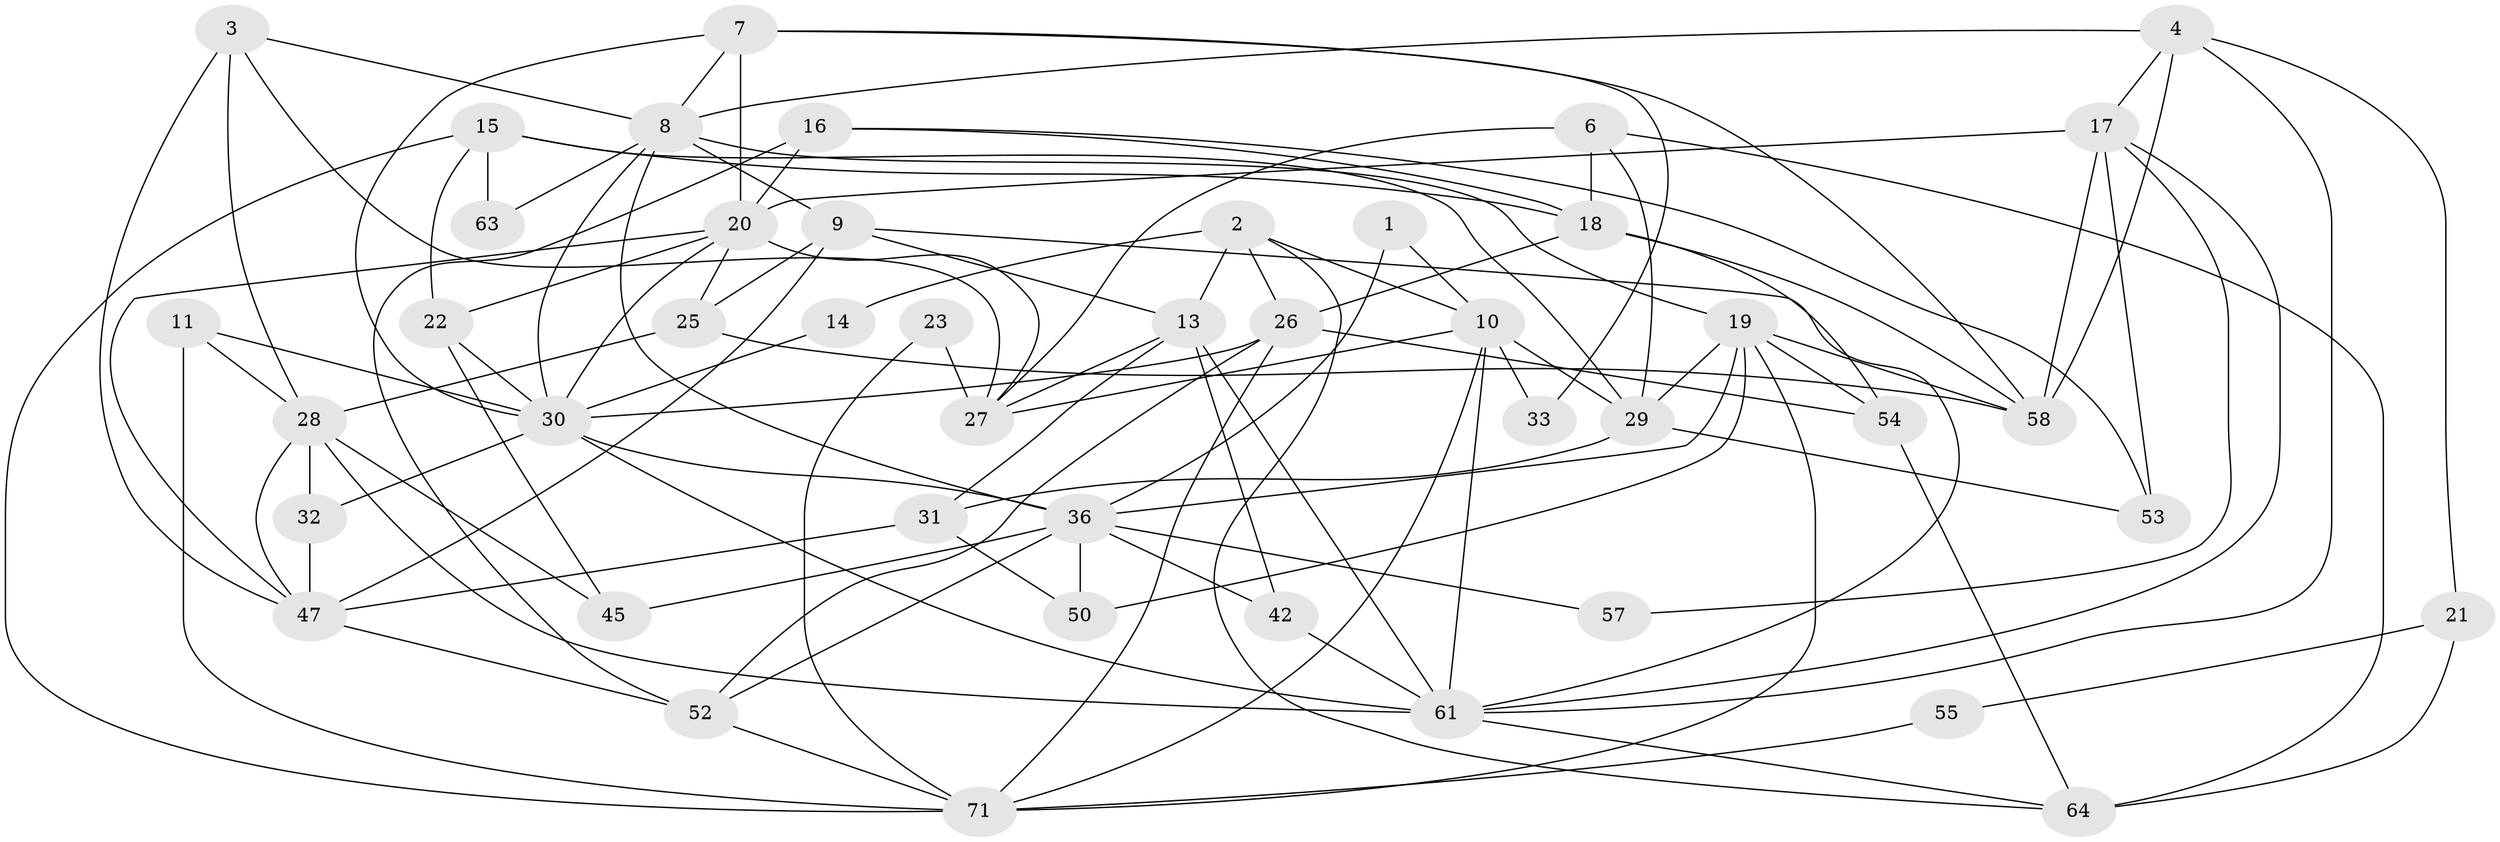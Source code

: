 // Generated by graph-tools (version 1.1) at 2025/24/03/03/25 07:24:01]
// undirected, 45 vertices, 110 edges
graph export_dot {
graph [start="1"]
  node [color=gray90,style=filled];
  1;
  2 [super="+51"];
  3 [super="+35"];
  4 [super="+5"];
  6 [super="+49"];
  7 [super="+67"];
  8 [super="+12"];
  9 [super="+24"];
  10 [super="+41"];
  11 [super="+34"];
  13 [super="+46"];
  14;
  15 [super="+60"];
  16 [super="+59"];
  17 [super="+37"];
  18 [super="+39"];
  19 [super="+75"];
  20 [super="+65"];
  21;
  22 [super="+72"];
  23;
  25;
  26 [super="+40"];
  27 [super="+48"];
  28 [super="+44"];
  29 [super="+38"];
  30 [super="+68"];
  31 [super="+69"];
  32;
  33;
  36 [super="+43"];
  42;
  45;
  47 [super="+56"];
  50;
  52 [super="+74"];
  53;
  54 [super="+66"];
  55;
  57;
  58 [super="+62"];
  61 [super="+70"];
  63;
  64;
  71 [super="+73"];
  1 -- 36;
  1 -- 10 [weight=2];
  2 -- 14;
  2 -- 64;
  2 -- 13 [weight=2];
  2 -- 10;
  2 -- 26;
  3 -- 28;
  3 -- 27;
  3 -- 8;
  3 -- 47;
  4 -- 58;
  4 -- 8;
  4 -- 17;
  4 -- 21;
  4 -- 61;
  6 -- 29;
  6 -- 64;
  6 -- 18 [weight=2];
  6 -- 27;
  7 -- 58;
  7 -- 33;
  7 -- 30;
  7 -- 8;
  7 -- 20;
  8 -- 36;
  8 -- 19;
  8 -- 30;
  8 -- 9;
  8 -- 63;
  9 -- 13;
  9 -- 61;
  9 -- 25;
  9 -- 47;
  10 -- 71;
  10 -- 33;
  10 -- 27;
  10 -- 29;
  10 -- 61;
  11 -- 30;
  11 -- 28;
  11 -- 71;
  13 -- 27;
  13 -- 61 [weight=2];
  13 -- 42;
  13 -- 31;
  14 -- 30;
  15 -- 29;
  15 -- 71;
  15 -- 18;
  15 -- 63;
  15 -- 22;
  16 -- 53;
  16 -- 20 [weight=2];
  16 -- 18;
  16 -- 52;
  17 -- 20;
  17 -- 61;
  17 -- 57;
  17 -- 58;
  17 -- 53;
  18 -- 58;
  18 -- 54;
  18 -- 26;
  19 -- 29;
  19 -- 50;
  19 -- 36;
  19 -- 58;
  19 -- 54;
  19 -- 71;
  20 -- 30;
  20 -- 25;
  20 -- 27;
  20 -- 22;
  20 -- 47;
  21 -- 64;
  21 -- 55;
  22 -- 30;
  22 -- 45;
  23 -- 27;
  23 -- 71;
  25 -- 58;
  25 -- 28;
  26 -- 54;
  26 -- 71;
  26 -- 30;
  26 -- 52;
  28 -- 32;
  28 -- 61;
  28 -- 45;
  28 -- 47;
  29 -- 53;
  29 -- 31;
  30 -- 32;
  30 -- 36;
  30 -- 61;
  31 -- 50;
  31 -- 47;
  32 -- 47;
  36 -- 52;
  36 -- 42;
  36 -- 45;
  36 -- 50;
  36 -- 57;
  42 -- 61;
  47 -- 52;
  52 -- 71;
  54 -- 64;
  55 -- 71;
  61 -- 64;
}
